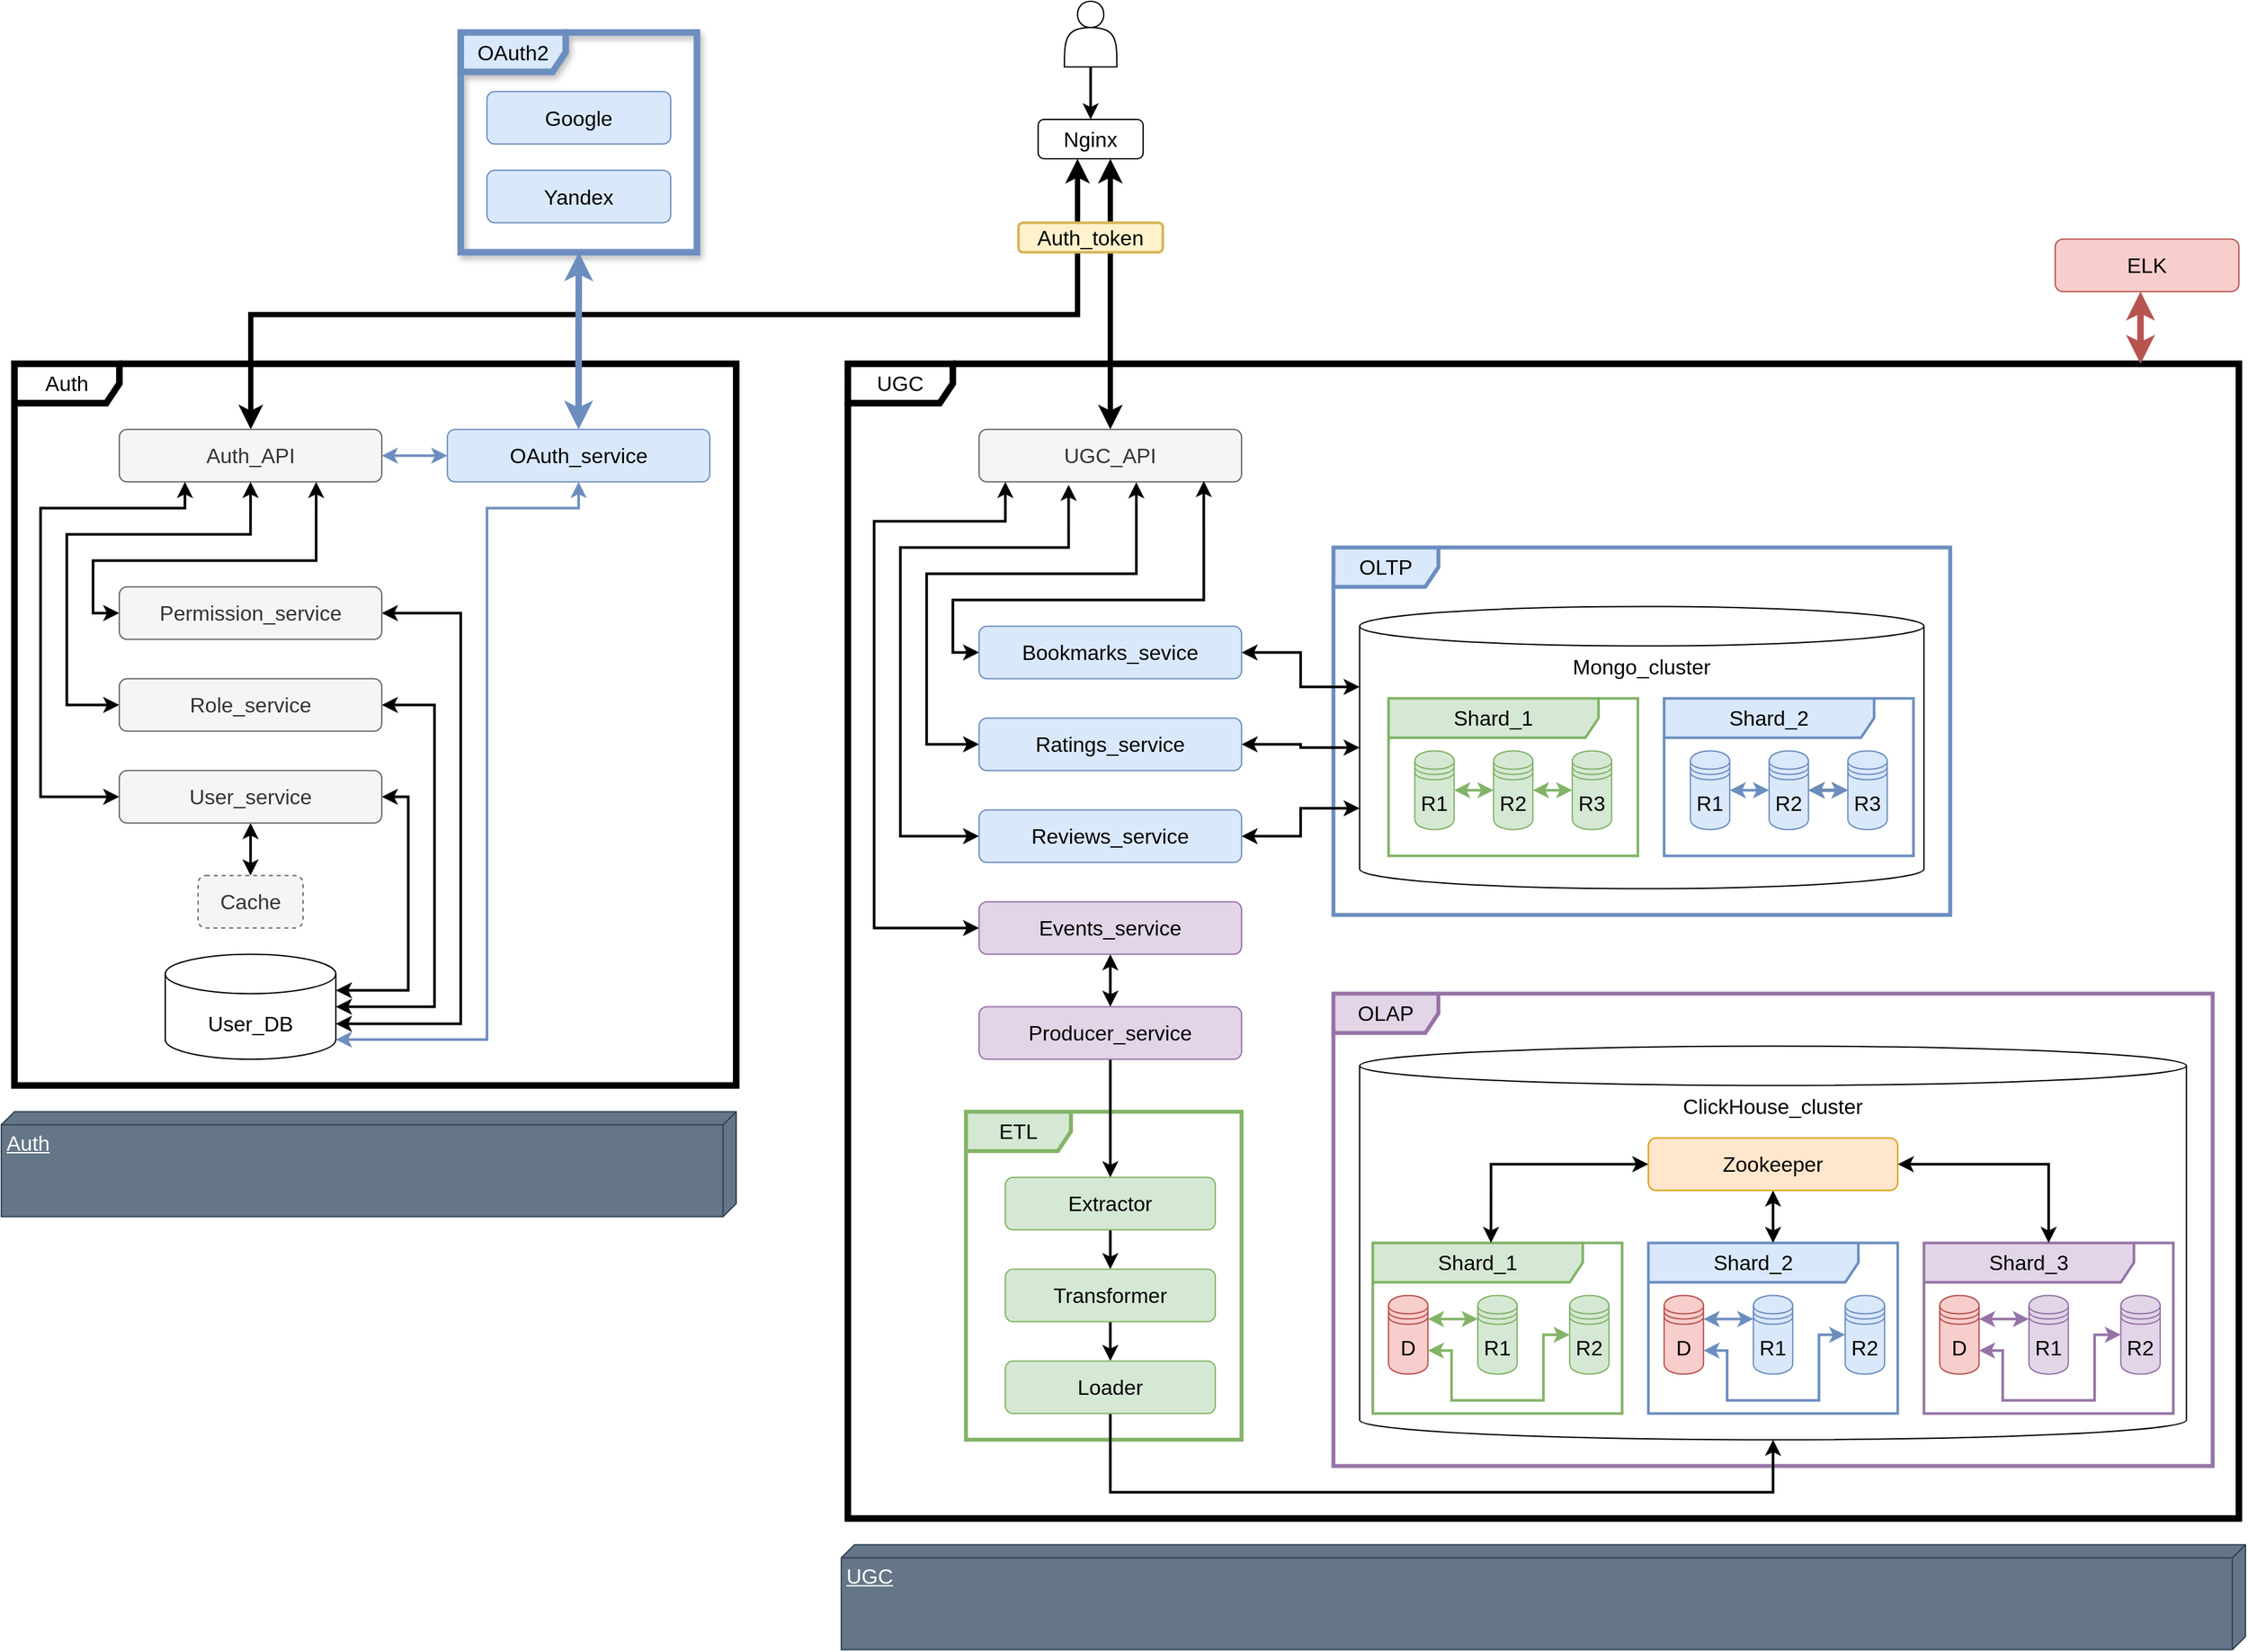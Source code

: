 <mxfile version="21.2.1" type="device">
  <diagram name="Page-1" id="5f0bae14-7c28-e335-631c-24af17079c00">
    <mxGraphModel dx="4082" dy="3084" grid="1" gridSize="10" guides="1" tooltips="1" connect="1" arrows="1" fold="1" page="1" pageScale="1" pageWidth="1654" pageHeight="1169" background="none" math="0" shadow="0">
      <root>
        <mxCell id="0" />
        <mxCell id="1" parent="0" />
        <mxCell id="Eb74jcbBmfAYv8j1r35D-430" value="UGC" style="shape=umlFrame;whiteSpace=wrap;html=1;fontSize=16;width=80;height=30;strokeWidth=5;" parent="1" vertex="1">
          <mxGeometry x="2335.09" y="356.25" width="1060" height="880" as="geometry" />
        </mxCell>
        <mxCell id="Eb74jcbBmfAYv8j1r35D-418" value="OLAP" style="shape=umlFrame;whiteSpace=wrap;html=1;fontSize=16;width=80;height=30;strokeWidth=3;shadow=0;fillColor=#e1d5e7;strokeColor=#9673a6;" parent="1" vertex="1">
          <mxGeometry x="2705.09" y="836.25" width="670" height="360" as="geometry" />
        </mxCell>
        <mxCell id="Eb74jcbBmfAYv8j1r35D-416" value="ClickHouse_cluster" style="shape=cylinder3;whiteSpace=wrap;html=1;boundedLbl=1;backgroundOutline=1;size=15;fontSize=16;horizontal=1;verticalAlign=top;" parent="1" vertex="1">
          <mxGeometry x="2725.09" y="876.25" width="630" height="300" as="geometry" />
        </mxCell>
        <mxCell id="Eb74jcbBmfAYv8j1r35D-384" value="OLTP" style="shape=umlFrame;whiteSpace=wrap;html=1;fontSize=16;width=80;height=30;strokeWidth=3;shadow=0;fillColor=#dae8fc;strokeColor=#6c8ebf;" parent="1" vertex="1">
          <mxGeometry x="2705.09" y="496.25" width="470" height="280" as="geometry" />
        </mxCell>
        <mxCell id="Eb74jcbBmfAYv8j1r35D-361" value="Mongo_cluster" style="shape=cylinder3;whiteSpace=wrap;html=1;boundedLbl=1;backgroundOutline=1;size=15;fontSize=16;horizontal=1;verticalAlign=top;" parent="1" vertex="1">
          <mxGeometry x="2725.09" y="541.25" width="430" height="215" as="geometry" />
        </mxCell>
        <mxCell id="Eb74jcbBmfAYv8j1r35D-381" value="Shard_2" style="shape=umlFrame;whiteSpace=wrap;html=1;fontSize=16;width=160;height=30;strokeWidth=2;shadow=0;fillColor=#dae8fc;strokeColor=#6c8ebf;" parent="1" vertex="1">
          <mxGeometry x="2957.09" y="611.25" width="190" height="120" as="geometry" />
        </mxCell>
        <mxCell id="Eb74jcbBmfAYv8j1r35D-375" value="Shard_1" style="shape=umlFrame;whiteSpace=wrap;html=1;fontSize=16;width=160;height=30;strokeWidth=2;shadow=0;fillColor=#d5e8d4;strokeColor=#82b366;" parent="1" vertex="1">
          <mxGeometry x="2747.09" y="611.25" width="190" height="120" as="geometry" />
        </mxCell>
        <mxCell id="Eb74jcbBmfAYv8j1r35D-346" value="ETL" style="shape=umlFrame;whiteSpace=wrap;html=1;fontSize=16;width=80;height=30;strokeWidth=3;shadow=0;fillColor=#d5e8d4;strokeColor=#82b366;" parent="1" vertex="1">
          <mxGeometry x="2425.09" y="926.25" width="210" height="250" as="geometry" />
        </mxCell>
        <mxCell id="Eb74jcbBmfAYv8j1r35D-334" value="OAuth2" style="shape=umlFrame;whiteSpace=wrap;html=1;fontSize=16;width=80;height=30;strokeWidth=5;fillColor=#dae8fc;strokeColor=#6c8ebf;shadow=1;" parent="1" vertex="1">
          <mxGeometry x="2040.09" y="103.75" width="180" height="167.5" as="geometry" />
        </mxCell>
        <mxCell id="Eb74jcbBmfAYv8j1r35D-336" value="Auth" style="shape=umlFrame;whiteSpace=wrap;html=1;fontSize=16;width=80;height=30;strokeWidth=5;" parent="1" vertex="1">
          <mxGeometry x="1700.0" y="356.25" width="550" height="550" as="geometry" />
        </mxCell>
        <mxCell id="Eb74jcbBmfAYv8j1r35D-497" style="edgeStyle=orthogonalEdgeStyle;rounded=0;orthogonalLoop=1;jettySize=auto;html=1;strokeWidth=4;startArrow=classic;startFill=1;endArrow=classic;endFill=1;" parent="1" source="Eb74jcbBmfAYv8j1r35D-250" target="Eb74jcbBmfAYv8j1r35D-301" edge="1">
          <mxGeometry relative="1" as="geometry">
            <Array as="points">
              <mxPoint x="2510.09" y="318.75" />
              <mxPoint x="1880.09" y="318.75" />
            </Array>
          </mxGeometry>
        </mxCell>
        <mxCell id="Eb74jcbBmfAYv8j1r35D-499" style="edgeStyle=orthogonalEdgeStyle;rounded=0;orthogonalLoop=1;jettySize=auto;html=1;strokeWidth=4;startArrow=classic;startFill=1;endArrow=classic;endFill=1;" parent="1" source="Eb74jcbBmfAYv8j1r35D-250" target="Eb74jcbBmfAYv8j1r35D-347" edge="1">
          <mxGeometry relative="1" as="geometry">
            <Array as="points">
              <mxPoint x="2535.09" y="288.75" />
              <mxPoint x="2535.09" y="288.75" />
            </Array>
            <mxPoint x="2560.09" y="418.75" as="targetPoint" />
          </mxGeometry>
        </mxCell>
        <mxCell id="Eb74jcbBmfAYv8j1r35D-250" value="Nginx" style="rounded=1;whiteSpace=wrap;html=1;fontSize=16;" parent="1" vertex="1">
          <mxGeometry x="2480.09" y="170" width="80" height="30" as="geometry" />
        </mxCell>
        <mxCell id="Eb74jcbBmfAYv8j1r35D-251" style="edgeStyle=orthogonalEdgeStyle;rounded=0;orthogonalLoop=1;jettySize=auto;html=1;exitX=0.5;exitY=1;exitDx=0;exitDy=0;entryX=0.5;entryY=0;entryDx=0;entryDy=0;strokeWidth=2;fontSize=16;" parent="1" source="Eb74jcbBmfAYv8j1r35D-252" target="Eb74jcbBmfAYv8j1r35D-250" edge="1">
          <mxGeometry relative="1" as="geometry" />
        </mxCell>
        <mxCell id="Eb74jcbBmfAYv8j1r35D-252" value="" style="shape=actor;whiteSpace=wrap;html=1;fontSize=16;" parent="1" vertex="1">
          <mxGeometry x="2500.09" y="80" width="40" height="50" as="geometry" />
        </mxCell>
        <mxCell id="Eb74jcbBmfAYv8j1r35D-326" style="edgeStyle=orthogonalEdgeStyle;rounded=0;orthogonalLoop=1;jettySize=auto;html=1;exitX=1;exitY=0.5;exitDx=0;exitDy=0;entryX=0;entryY=0.5;entryDx=0;entryDy=0;strokeWidth=2;startArrow=classic;startFill=1;endArrow=classic;endFill=1;fillColor=#dae8fc;strokeColor=#6c8ebf;" parent="1" source="Eb74jcbBmfAYv8j1r35D-301" target="Eb74jcbBmfAYv8j1r35D-302" edge="1">
          <mxGeometry relative="1" as="geometry" />
        </mxCell>
        <mxCell id="Eb74jcbBmfAYv8j1r35D-301" value="Auth_API" style="rounded=1;whiteSpace=wrap;html=1;fontSize=16;fillColor=#f5f5f5;strokeColor=#666666;fontColor=#333333;" parent="1" vertex="1">
          <mxGeometry x="1779.91" y="406.25" width="200" height="40" as="geometry" />
        </mxCell>
        <mxCell id="Eb74jcbBmfAYv8j1r35D-327" style="edgeStyle=orthogonalEdgeStyle;rounded=0;orthogonalLoop=1;jettySize=auto;html=1;exitX=0.5;exitY=1;exitDx=0;exitDy=0;entryX=1;entryY=1;entryDx=0;entryDy=-15;entryPerimeter=0;strokeWidth=2;startArrow=classic;startFill=1;endArrow=classic;endFill=1;fillColor=#dae8fc;strokeColor=#6c8ebf;" parent="1" source="Eb74jcbBmfAYv8j1r35D-302" target="Eb74jcbBmfAYv8j1r35D-307" edge="1">
          <mxGeometry relative="1" as="geometry">
            <Array as="points">
              <mxPoint x="2130.09" y="466.25" />
              <mxPoint x="2060.09" y="466.25" />
              <mxPoint x="2060.09" y="871.25" />
            </Array>
          </mxGeometry>
        </mxCell>
        <mxCell id="Eb74jcbBmfAYv8j1r35D-335" style="edgeStyle=orthogonalEdgeStyle;rounded=0;orthogonalLoop=1;jettySize=auto;html=1;exitX=0.5;exitY=0;exitDx=0;exitDy=0;strokeWidth=5;startArrow=classic;startFill=1;endArrow=classic;endFill=1;fillColor=#dae8fc;strokeColor=#6c8ebf;" parent="1" source="Eb74jcbBmfAYv8j1r35D-302" target="Eb74jcbBmfAYv8j1r35D-334" edge="1">
          <mxGeometry relative="1" as="geometry" />
        </mxCell>
        <mxCell id="Eb74jcbBmfAYv8j1r35D-302" value="OAuth_service" style="rounded=1;whiteSpace=wrap;html=1;fontSize=16;fillColor=#dae8fc;strokeColor=#6c8ebf;" parent="1" vertex="1">
          <mxGeometry x="2029.91" y="406.25" width="200" height="40" as="geometry" />
        </mxCell>
        <mxCell id="Eb74jcbBmfAYv8j1r35D-318" style="edgeStyle=orthogonalEdgeStyle;rounded=0;orthogonalLoop=1;jettySize=auto;html=1;exitX=0.5;exitY=1;exitDx=0;exitDy=0;entryX=0.5;entryY=0;entryDx=0;entryDy=0;strokeWidth=2;startArrow=classic;startFill=1;endArrow=classic;endFill=1;" parent="1" source="Eb74jcbBmfAYv8j1r35D-303" target="Eb74jcbBmfAYv8j1r35D-317" edge="1">
          <mxGeometry relative="1" as="geometry" />
        </mxCell>
        <mxCell id="Eb74jcbBmfAYv8j1r35D-323" style="edgeStyle=orthogonalEdgeStyle;rounded=0;orthogonalLoop=1;jettySize=auto;html=1;exitX=0;exitY=0.5;exitDx=0;exitDy=0;entryX=0.25;entryY=1;entryDx=0;entryDy=0;strokeWidth=2;startArrow=classic;startFill=1;endArrow=classic;endFill=1;" parent="1" source="Eb74jcbBmfAYv8j1r35D-303" target="Eb74jcbBmfAYv8j1r35D-301" edge="1">
          <mxGeometry relative="1" as="geometry">
            <Array as="points">
              <mxPoint x="1719.91" y="686.25" />
              <mxPoint x="1719.91" y="466.25" />
              <mxPoint x="1829.91" y="466.25" />
            </Array>
          </mxGeometry>
        </mxCell>
        <mxCell id="Eb74jcbBmfAYv8j1r35D-330" style="edgeStyle=orthogonalEdgeStyle;rounded=0;orthogonalLoop=1;jettySize=auto;html=1;exitX=1;exitY=0.5;exitDx=0;exitDy=0;entryX=1;entryY=0;entryDx=0;entryDy=27.5;entryPerimeter=0;strokeWidth=2;startArrow=classic;startFill=1;endArrow=classic;endFill=1;" parent="1" source="Eb74jcbBmfAYv8j1r35D-303" target="Eb74jcbBmfAYv8j1r35D-307" edge="1">
          <mxGeometry relative="1" as="geometry">
            <Array as="points">
              <mxPoint x="2000.09" y="686.25" />
              <mxPoint x="2000.09" y="834.25" />
            </Array>
          </mxGeometry>
        </mxCell>
        <mxCell id="Eb74jcbBmfAYv8j1r35D-303" value="User_service" style="rounded=1;whiteSpace=wrap;html=1;fontSize=16;fillColor=#f5f5f5;strokeColor=#666666;fontColor=#333333;" parent="1" vertex="1">
          <mxGeometry x="1779.91" y="666.25" width="200" height="40" as="geometry" />
        </mxCell>
        <mxCell id="Eb74jcbBmfAYv8j1r35D-325" style="edgeStyle=orthogonalEdgeStyle;rounded=0;orthogonalLoop=1;jettySize=auto;html=1;exitX=0;exitY=0.5;exitDx=0;exitDy=0;entryX=0.75;entryY=1;entryDx=0;entryDy=0;strokeWidth=2;startArrow=classic;startFill=1;endArrow=classic;endFill=1;" parent="1" source="Eb74jcbBmfAYv8j1r35D-304" target="Eb74jcbBmfAYv8j1r35D-301" edge="1">
          <mxGeometry relative="1" as="geometry">
            <Array as="points">
              <mxPoint x="1759.91" y="546.25" />
              <mxPoint x="1759.91" y="506.25" />
              <mxPoint x="1929.91" y="506.25" />
            </Array>
          </mxGeometry>
        </mxCell>
        <mxCell id="Eb74jcbBmfAYv8j1r35D-328" style="edgeStyle=orthogonalEdgeStyle;rounded=0;orthogonalLoop=1;jettySize=auto;html=1;exitX=1;exitY=0.5;exitDx=0;exitDy=0;entryX=1;entryY=0;entryDx=0;entryDy=52.5;entryPerimeter=0;strokeWidth=2;startArrow=classic;startFill=1;endArrow=classic;endFill=1;" parent="1" source="Eb74jcbBmfAYv8j1r35D-304" target="Eb74jcbBmfAYv8j1r35D-307" edge="1">
          <mxGeometry relative="1" as="geometry">
            <Array as="points">
              <mxPoint x="2040.09" y="546.25" />
              <mxPoint x="2040.09" y="859.25" />
              <mxPoint x="1945.09" y="859.25" />
            </Array>
          </mxGeometry>
        </mxCell>
        <mxCell id="Eb74jcbBmfAYv8j1r35D-304" value="Permission_service" style="rounded=1;whiteSpace=wrap;html=1;fontSize=16;fillColor=#f5f5f5;strokeColor=#666666;fontColor=#333333;" parent="1" vertex="1">
          <mxGeometry x="1779.91" y="526.25" width="200" height="40" as="geometry" />
        </mxCell>
        <mxCell id="Eb74jcbBmfAYv8j1r35D-324" style="edgeStyle=orthogonalEdgeStyle;rounded=0;orthogonalLoop=1;jettySize=auto;html=1;exitX=0;exitY=0.5;exitDx=0;exitDy=0;entryX=0.5;entryY=1;entryDx=0;entryDy=0;strokeWidth=2;startArrow=classic;startFill=1;endArrow=classic;endFill=1;" parent="1" source="Eb74jcbBmfAYv8j1r35D-306" target="Eb74jcbBmfAYv8j1r35D-301" edge="1">
          <mxGeometry relative="1" as="geometry">
            <Array as="points">
              <mxPoint x="1739.91" y="616.25" />
              <mxPoint x="1739.91" y="486.25" />
              <mxPoint x="1879.91" y="486.25" />
            </Array>
          </mxGeometry>
        </mxCell>
        <mxCell id="Eb74jcbBmfAYv8j1r35D-329" style="edgeStyle=orthogonalEdgeStyle;rounded=0;orthogonalLoop=1;jettySize=auto;html=1;exitX=1;exitY=0.5;exitDx=0;exitDy=0;entryX=1;entryY=0.5;entryDx=0;entryDy=0;entryPerimeter=0;strokeWidth=2;startArrow=classic;startFill=1;endArrow=classic;endFill=1;" parent="1" source="Eb74jcbBmfAYv8j1r35D-306" target="Eb74jcbBmfAYv8j1r35D-307" edge="1">
          <mxGeometry relative="1" as="geometry">
            <Array as="points">
              <mxPoint x="2020.09" y="616.25" />
              <mxPoint x="2020.09" y="846.25" />
            </Array>
          </mxGeometry>
        </mxCell>
        <mxCell id="Eb74jcbBmfAYv8j1r35D-306" value="Role_service" style="rounded=1;whiteSpace=wrap;html=1;fontSize=16;fillColor=#f5f5f5;strokeColor=#666666;fontColor=#333333;" parent="1" vertex="1">
          <mxGeometry x="1779.91" y="596.25" width="200" height="40" as="geometry" />
        </mxCell>
        <mxCell id="Eb74jcbBmfAYv8j1r35D-307" value="User_DB" style="shape=cylinder3;whiteSpace=wrap;html=1;boundedLbl=1;backgroundOutline=1;size=15;fontSize=16;" parent="1" vertex="1">
          <mxGeometry x="1814.91" y="806.25" width="130" height="80" as="geometry" />
        </mxCell>
        <mxCell id="Eb74jcbBmfAYv8j1r35D-317" value="Cache" style="rounded=1;whiteSpace=wrap;html=1;fontSize=16;fillColor=#f5f5f5;strokeColor=#666666;fontColor=#333333;dashed=1;" parent="1" vertex="1">
          <mxGeometry x="1839.91" y="746.25" width="80" height="40" as="geometry" />
        </mxCell>
        <mxCell id="Eb74jcbBmfAYv8j1r35D-332" value="Google" style="rounded=1;whiteSpace=wrap;html=1;fontSize=16;fillColor=#dae8fc;strokeColor=#6c8ebf;" parent="1" vertex="1">
          <mxGeometry x="2060.09" y="148.75" width="140" height="40" as="geometry" />
        </mxCell>
        <mxCell id="Eb74jcbBmfAYv8j1r35D-333" value="Yandex" style="rounded=1;whiteSpace=wrap;html=1;fontSize=16;fillColor=#dae8fc;strokeColor=#6c8ebf;" parent="1" vertex="1">
          <mxGeometry x="2060.09" y="208.75" width="140" height="40" as="geometry" />
        </mxCell>
        <mxCell id="Eb74jcbBmfAYv8j1r35D-337" style="edgeStyle=orthogonalEdgeStyle;rounded=0;orthogonalLoop=1;jettySize=auto;html=1;exitX=0.5;exitY=1;exitDx=0;exitDy=0;entryX=0.5;entryY=0;entryDx=0;entryDy=0;strokeWidth=2;startArrow=none;startFill=0;endArrow=classic;endFill=1;" parent="1" source="Eb74jcbBmfAYv8j1r35D-339" target="Eb74jcbBmfAYv8j1r35D-341" edge="1">
          <mxGeometry relative="1" as="geometry" />
        </mxCell>
        <mxCell id="Eb74jcbBmfAYv8j1r35D-339" value="Extractor" style="rounded=1;whiteSpace=wrap;html=1;fontSize=16;fillColor=#d5e8d4;strokeColor=#82b366;" parent="1" vertex="1">
          <mxGeometry x="2455.09" y="976.25" width="160" height="40" as="geometry" />
        </mxCell>
        <mxCell id="Eb74jcbBmfAYv8j1r35D-340" style="edgeStyle=orthogonalEdgeStyle;rounded=0;orthogonalLoop=1;jettySize=auto;html=1;exitX=0.5;exitY=1;exitDx=0;exitDy=0;entryX=0.5;entryY=0;entryDx=0;entryDy=0;strokeWidth=2;startArrow=none;startFill=0;endArrow=classic;endFill=1;" parent="1" source="Eb74jcbBmfAYv8j1r35D-341" target="Eb74jcbBmfAYv8j1r35D-344" edge="1">
          <mxGeometry relative="1" as="geometry" />
        </mxCell>
        <mxCell id="Eb74jcbBmfAYv8j1r35D-341" value="Transformer" style="rounded=1;whiteSpace=wrap;html=1;fontSize=16;fillColor=#d5e8d4;strokeColor=#82b366;" parent="1" vertex="1">
          <mxGeometry x="2455.09" y="1046.25" width="160" height="40" as="geometry" />
        </mxCell>
        <mxCell id="Eb74jcbBmfAYv8j1r35D-429" style="edgeStyle=orthogonalEdgeStyle;rounded=0;orthogonalLoop=1;jettySize=auto;html=1;exitX=0.5;exitY=1;exitDx=0;exitDy=0;entryX=0.5;entryY=1;entryDx=0;entryDy=0;entryPerimeter=0;strokeWidth=2;startArrow=none;startFill=0;endArrow=classic;endFill=1;" parent="1" source="Eb74jcbBmfAYv8j1r35D-344" target="Eb74jcbBmfAYv8j1r35D-416" edge="1">
          <mxGeometry relative="1" as="geometry">
            <Array as="points">
              <mxPoint x="2535.09" y="1216.25" />
              <mxPoint x="3040.09" y="1216.25" />
            </Array>
          </mxGeometry>
        </mxCell>
        <mxCell id="Eb74jcbBmfAYv8j1r35D-344" value="Loader" style="rounded=1;whiteSpace=wrap;html=1;fontSize=16;fillColor=#d5e8d4;strokeColor=#82b366;" parent="1" vertex="1">
          <mxGeometry x="2455.09" y="1116.25" width="160" height="40" as="geometry" />
        </mxCell>
        <mxCell id="Eb74jcbBmfAYv8j1r35D-347" value="UGC_API" style="rounded=1;whiteSpace=wrap;html=1;fontSize=16;fillColor=#f5f5f5;strokeColor=#666666;fontColor=#333333;" parent="1" vertex="1">
          <mxGeometry x="2435.09" y="406.25" width="200" height="40" as="geometry" />
        </mxCell>
        <mxCell id="Eb74jcbBmfAYv8j1r35D-354" style="edgeStyle=orthogonalEdgeStyle;rounded=0;orthogonalLoop=1;jettySize=auto;html=1;exitX=0;exitY=0.5;exitDx=0;exitDy=0;entryX=0.856;entryY=0.983;entryDx=0;entryDy=0;entryPerimeter=0;strokeWidth=2;startArrow=classic;startFill=1;endArrow=classic;endFill=1;" parent="1" source="Eb74jcbBmfAYv8j1r35D-348" target="Eb74jcbBmfAYv8j1r35D-347" edge="1">
          <mxGeometry relative="1" as="geometry">
            <Array as="points">
              <mxPoint x="2415.09" y="576.25" />
              <mxPoint x="2415.09" y="536.25" />
              <mxPoint x="2606.09" y="536.25" />
            </Array>
          </mxGeometry>
        </mxCell>
        <mxCell id="Eb74jcbBmfAYv8j1r35D-428" style="edgeStyle=orthogonalEdgeStyle;rounded=0;orthogonalLoop=1;jettySize=auto;html=1;exitX=1;exitY=0.5;exitDx=0;exitDy=0;entryX=0;entryY=0;entryDx=0;entryDy=61.25;entryPerimeter=0;strokeWidth=2;startArrow=classic;startFill=1;endArrow=classic;endFill=1;" parent="1" source="Eb74jcbBmfAYv8j1r35D-348" target="Eb74jcbBmfAYv8j1r35D-361" edge="1">
          <mxGeometry relative="1" as="geometry" />
        </mxCell>
        <mxCell id="Eb74jcbBmfAYv8j1r35D-348" value="Bookmarks_sevice" style="rounded=1;whiteSpace=wrap;html=1;fontSize=16;fillColor=#dae8fc;strokeColor=#6c8ebf;" parent="1" vertex="1">
          <mxGeometry x="2435.09" y="556.25" width="200" height="40" as="geometry" />
        </mxCell>
        <mxCell id="Eb74jcbBmfAYv8j1r35D-358" style="edgeStyle=orthogonalEdgeStyle;rounded=0;orthogonalLoop=1;jettySize=auto;html=1;exitX=0;exitY=0.5;exitDx=0;exitDy=0;entryX=0.599;entryY=1.007;entryDx=0;entryDy=0;entryPerimeter=0;strokeWidth=2;startArrow=classic;startFill=1;endArrow=classic;endFill=1;" parent="1" source="Eb74jcbBmfAYv8j1r35D-349" target="Eb74jcbBmfAYv8j1r35D-347" edge="1">
          <mxGeometry relative="1" as="geometry">
            <Array as="points">
              <mxPoint x="2395.09" y="646.25" />
              <mxPoint x="2395.09" y="516.25" />
              <mxPoint x="2555.09" y="516.25" />
            </Array>
          </mxGeometry>
        </mxCell>
        <mxCell id="Eb74jcbBmfAYv8j1r35D-427" style="edgeStyle=orthogonalEdgeStyle;rounded=0;orthogonalLoop=1;jettySize=auto;html=1;exitX=1;exitY=0.5;exitDx=0;exitDy=0;entryX=0;entryY=0.5;entryDx=0;entryDy=0;entryPerimeter=0;strokeWidth=2;startArrow=classic;startFill=1;endArrow=classic;endFill=1;" parent="1" source="Eb74jcbBmfAYv8j1r35D-349" target="Eb74jcbBmfAYv8j1r35D-361" edge="1">
          <mxGeometry relative="1" as="geometry" />
        </mxCell>
        <mxCell id="Eb74jcbBmfAYv8j1r35D-349" value="Ratings_service" style="rounded=1;whiteSpace=wrap;html=1;fontSize=16;fillColor=#dae8fc;strokeColor=#6c8ebf;" parent="1" vertex="1">
          <mxGeometry x="2435.09" y="626.25" width="200" height="40" as="geometry" />
        </mxCell>
        <mxCell id="Eb74jcbBmfAYv8j1r35D-359" style="edgeStyle=orthogonalEdgeStyle;rounded=0;orthogonalLoop=1;jettySize=auto;html=1;exitX=0;exitY=0.5;exitDx=0;exitDy=0;entryX=0.341;entryY=1.055;entryDx=0;entryDy=0;entryPerimeter=0;strokeWidth=2;startArrow=classic;startFill=1;endArrow=classic;endFill=1;" parent="1" source="Eb74jcbBmfAYv8j1r35D-350" target="Eb74jcbBmfAYv8j1r35D-347" edge="1">
          <mxGeometry relative="1" as="geometry">
            <Array as="points">
              <mxPoint x="2375.09" y="716.25" />
              <mxPoint x="2375.09" y="496.25" />
              <mxPoint x="2503.09" y="496.25" />
            </Array>
          </mxGeometry>
        </mxCell>
        <mxCell id="Eb74jcbBmfAYv8j1r35D-426" style="edgeStyle=orthogonalEdgeStyle;rounded=0;orthogonalLoop=1;jettySize=auto;html=1;exitX=1;exitY=0.5;exitDx=0;exitDy=0;entryX=0;entryY=0;entryDx=0;entryDy=153.75;entryPerimeter=0;strokeWidth=2;startArrow=classic;startFill=1;endArrow=classic;endFill=1;" parent="1" source="Eb74jcbBmfAYv8j1r35D-350" target="Eb74jcbBmfAYv8j1r35D-361" edge="1">
          <mxGeometry relative="1" as="geometry" />
        </mxCell>
        <mxCell id="Eb74jcbBmfAYv8j1r35D-350" value="Reviews_service" style="rounded=1;whiteSpace=wrap;html=1;fontSize=16;fillColor=#dae8fc;strokeColor=#6c8ebf;" parent="1" vertex="1">
          <mxGeometry x="2435.09" y="696.25" width="200" height="40" as="geometry" />
        </mxCell>
        <mxCell id="Eb74jcbBmfAYv8j1r35D-355" style="edgeStyle=orthogonalEdgeStyle;rounded=0;orthogonalLoop=1;jettySize=auto;html=1;exitX=0;exitY=0.5;exitDx=0;exitDy=0;strokeWidth=2;startArrow=classic;startFill=1;endArrow=classic;endFill=1;" parent="1" source="Eb74jcbBmfAYv8j1r35D-351" edge="1">
          <mxGeometry relative="1" as="geometry">
            <mxPoint x="2455.09" y="446.25" as="targetPoint" />
            <Array as="points">
              <mxPoint x="2355.09" y="786.25" />
              <mxPoint x="2355.09" y="476.25" />
              <mxPoint x="2455.09" y="476.25" />
            </Array>
          </mxGeometry>
        </mxCell>
        <mxCell id="Eb74jcbBmfAYv8j1r35D-360" style="edgeStyle=orthogonalEdgeStyle;rounded=0;orthogonalLoop=1;jettySize=auto;html=1;exitX=0.5;exitY=1;exitDx=0;exitDy=0;entryX=0.5;entryY=0;entryDx=0;entryDy=0;strokeWidth=2;startArrow=classic;startFill=1;endArrow=classic;endFill=1;" parent="1" source="Eb74jcbBmfAYv8j1r35D-351" target="Eb74jcbBmfAYv8j1r35D-352" edge="1">
          <mxGeometry relative="1" as="geometry" />
        </mxCell>
        <mxCell id="Eb74jcbBmfAYv8j1r35D-351" value="Events_service" style="rounded=1;whiteSpace=wrap;html=1;fontSize=16;fillColor=#e1d5e7;strokeColor=#9673a6;" parent="1" vertex="1">
          <mxGeometry x="2435.09" y="766.25" width="200" height="40" as="geometry" />
        </mxCell>
        <mxCell id="Eb74jcbBmfAYv8j1r35D-419" style="edgeStyle=orthogonalEdgeStyle;rounded=0;orthogonalLoop=1;jettySize=auto;html=1;exitX=0.5;exitY=1;exitDx=0;exitDy=0;entryX=0.5;entryY=0;entryDx=0;entryDy=0;strokeWidth=2;startArrow=none;startFill=0;endArrow=classic;endFill=1;" parent="1" source="Eb74jcbBmfAYv8j1r35D-352" target="Eb74jcbBmfAYv8j1r35D-339" edge="1">
          <mxGeometry relative="1" as="geometry" />
        </mxCell>
        <mxCell id="Eb74jcbBmfAYv8j1r35D-352" value="Producer_service" style="rounded=1;whiteSpace=wrap;html=1;fontSize=16;fillColor=#e1d5e7;strokeColor=#9673a6;" parent="1" vertex="1">
          <mxGeometry x="2435.09" y="846.25" width="200" height="40" as="geometry" />
        </mxCell>
        <mxCell id="Eb74jcbBmfAYv8j1r35D-371" style="edgeStyle=orthogonalEdgeStyle;rounded=0;orthogonalLoop=1;jettySize=auto;html=1;exitX=1;exitY=0.5;exitDx=0;exitDy=0;entryX=0;entryY=0.5;entryDx=0;entryDy=0;strokeWidth=2;startArrow=classic;startFill=1;endArrow=classic;endFill=1;fillColor=#d5e8d4;strokeColor=#82b366;" parent="1" source="Eb74jcbBmfAYv8j1r35D-368" target="Eb74jcbBmfAYv8j1r35D-369" edge="1">
          <mxGeometry relative="1" as="geometry" />
        </mxCell>
        <mxCell id="Eb74jcbBmfAYv8j1r35D-368" value="R1" style="shape=datastore;whiteSpace=wrap;html=1;fontSize=16;fillColor=#d5e8d4;strokeColor=#82b366;" parent="1" vertex="1">
          <mxGeometry x="2767.09" y="651.25" width="30" height="60" as="geometry" />
        </mxCell>
        <mxCell id="Eb74jcbBmfAYv8j1r35D-372" style="edgeStyle=orthogonalEdgeStyle;rounded=0;orthogonalLoop=1;jettySize=auto;html=1;exitX=1;exitY=0.5;exitDx=0;exitDy=0;entryX=0;entryY=0.5;entryDx=0;entryDy=0;strokeWidth=2;startArrow=classic;startFill=1;endArrow=classic;endFill=1;fillColor=#d5e8d4;strokeColor=#82b366;" parent="1" source="Eb74jcbBmfAYv8j1r35D-369" target="Eb74jcbBmfAYv8j1r35D-370" edge="1">
          <mxGeometry relative="1" as="geometry" />
        </mxCell>
        <mxCell id="Eb74jcbBmfAYv8j1r35D-369" value="R2" style="shape=datastore;whiteSpace=wrap;html=1;fontSize=16;fillColor=#d5e8d4;strokeColor=#82b366;" parent="1" vertex="1">
          <mxGeometry x="2827.09" y="651.25" width="30" height="60" as="geometry" />
        </mxCell>
        <mxCell id="Eb74jcbBmfAYv8j1r35D-370" value="R3" style="shape=datastore;whiteSpace=wrap;html=1;fontSize=16;fillColor=#d5e8d4;strokeColor=#82b366;" parent="1" vertex="1">
          <mxGeometry x="2887.09" y="651.25" width="30" height="60" as="geometry" />
        </mxCell>
        <mxCell id="Eb74jcbBmfAYv8j1r35D-376" style="edgeStyle=orthogonalEdgeStyle;rounded=0;orthogonalLoop=1;jettySize=auto;html=1;exitX=1;exitY=0.5;exitDx=0;exitDy=0;entryX=0;entryY=0.5;entryDx=0;entryDy=0;strokeWidth=2;startArrow=classic;startFill=1;endArrow=classic;endFill=1;fillColor=#dae8fc;strokeColor=#6c8ebf;" parent="1" source="Eb74jcbBmfAYv8j1r35D-377" target="Eb74jcbBmfAYv8j1r35D-379" edge="1">
          <mxGeometry relative="1" as="geometry" />
        </mxCell>
        <mxCell id="Eb74jcbBmfAYv8j1r35D-377" value="R1" style="shape=datastore;whiteSpace=wrap;html=1;fontSize=16;fillColor=#dae8fc;strokeColor=#6c8ebf;" parent="1" vertex="1">
          <mxGeometry x="2977.09" y="651.25" width="30" height="60" as="geometry" />
        </mxCell>
        <mxCell id="Eb74jcbBmfAYv8j1r35D-378" style="edgeStyle=orthogonalEdgeStyle;rounded=0;orthogonalLoop=1;jettySize=auto;html=1;exitX=1;exitY=0.5;exitDx=0;exitDy=0;entryX=0;entryY=0.5;entryDx=0;entryDy=0;strokeWidth=2;startArrow=classic;startFill=1;endArrow=classic;endFill=1;" parent="1" source="Eb74jcbBmfAYv8j1r35D-379" target="Eb74jcbBmfAYv8j1r35D-380" edge="1">
          <mxGeometry relative="1" as="geometry" />
        </mxCell>
        <mxCell id="Eb74jcbBmfAYv8j1r35D-379" value="R2" style="shape=datastore;whiteSpace=wrap;html=1;fontSize=16;fillColor=#dae8fc;strokeColor=#6c8ebf;" parent="1" vertex="1">
          <mxGeometry x="3037.09" y="651.25" width="30" height="60" as="geometry" />
        </mxCell>
        <mxCell id="Eb74jcbBmfAYv8j1r35D-383" value="" style="edgeStyle=orthogonalEdgeStyle;rounded=0;orthogonalLoop=1;jettySize=auto;html=1;strokeWidth=2;startArrow=classic;startFill=1;endArrow=classic;endFill=1;fillColor=#dae8fc;strokeColor=#6c8ebf;" parent="1" source="Eb74jcbBmfAYv8j1r35D-380" target="Eb74jcbBmfAYv8j1r35D-379" edge="1">
          <mxGeometry relative="1" as="geometry" />
        </mxCell>
        <mxCell id="Eb74jcbBmfAYv8j1r35D-380" value="R3" style="shape=datastore;whiteSpace=wrap;html=1;fontSize=16;fillColor=#dae8fc;strokeColor=#6c8ebf;" parent="1" vertex="1">
          <mxGeometry x="3097.09" y="651.25" width="30" height="60" as="geometry" />
        </mxCell>
        <mxCell id="Eb74jcbBmfAYv8j1r35D-385" value="Shard_1" style="shape=umlFrame;whiteSpace=wrap;html=1;fontSize=16;width=160;height=30;strokeWidth=2;shadow=0;fillColor=#d5e8d4;strokeColor=#82b366;" parent="1" vertex="1">
          <mxGeometry x="2735.09" y="1026.25" width="190" height="130" as="geometry" />
        </mxCell>
        <mxCell id="Eb74jcbBmfAYv8j1r35D-392" style="edgeStyle=orthogonalEdgeStyle;rounded=0;orthogonalLoop=1;jettySize=auto;html=1;exitX=1;exitY=0.3;exitDx=0;exitDy=0;entryX=0;entryY=0.3;entryDx=0;entryDy=0;strokeWidth=2;startArrow=classic;startFill=1;endArrow=classic;endFill=1;fillColor=#d5e8d4;strokeColor=#82b366;" parent="1" source="Eb74jcbBmfAYv8j1r35D-387" target="Eb74jcbBmfAYv8j1r35D-389" edge="1">
          <mxGeometry relative="1" as="geometry" />
        </mxCell>
        <mxCell id="Eb74jcbBmfAYv8j1r35D-387" value="D" style="shape=datastore;whiteSpace=wrap;html=1;fontSize=16;fillColor=#f8cecc;strokeColor=#b85450;" parent="1" vertex="1">
          <mxGeometry x="2747.09" y="1066.25" width="30" height="60" as="geometry" />
        </mxCell>
        <mxCell id="Eb74jcbBmfAYv8j1r35D-389" value="R1" style="shape=datastore;whiteSpace=wrap;html=1;fontSize=16;fillColor=#d5e8d4;strokeColor=#82b366;" parent="1" vertex="1">
          <mxGeometry x="2815.09" y="1066.25" width="30" height="60" as="geometry" />
        </mxCell>
        <mxCell id="Eb74jcbBmfAYv8j1r35D-393" style="edgeStyle=orthogonalEdgeStyle;rounded=0;orthogonalLoop=1;jettySize=auto;html=1;exitX=0;exitY=0.5;exitDx=0;exitDy=0;entryX=1;entryY=0.7;entryDx=0;entryDy=0;strokeWidth=2;startArrow=classic;startFill=1;endArrow=classic;endFill=1;fillColor=#d5e8d4;strokeColor=#82b366;" parent="1" source="Eb74jcbBmfAYv8j1r35D-390" target="Eb74jcbBmfAYv8j1r35D-387" edge="1">
          <mxGeometry relative="1" as="geometry">
            <Array as="points">
              <mxPoint x="2865.09" y="1096.25" />
              <mxPoint x="2865.09" y="1146.25" />
              <mxPoint x="2795.09" y="1146.25" />
              <mxPoint x="2795.09" y="1108.25" />
            </Array>
          </mxGeometry>
        </mxCell>
        <mxCell id="Eb74jcbBmfAYv8j1r35D-390" value="R2" style="shape=datastore;whiteSpace=wrap;html=1;fontSize=16;fillColor=#d5e8d4;strokeColor=#82b366;" parent="1" vertex="1">
          <mxGeometry x="2885.09" y="1066.25" width="30" height="60" as="geometry" />
        </mxCell>
        <mxCell id="Eb74jcbBmfAYv8j1r35D-394" value="Shard_2" style="shape=umlFrame;whiteSpace=wrap;html=1;fontSize=16;width=160;height=30;strokeWidth=2;shadow=0;fillColor=#dae8fc;strokeColor=#6c8ebf;" parent="1" vertex="1">
          <mxGeometry x="2945.09" y="1026.25" width="190" height="130" as="geometry" />
        </mxCell>
        <mxCell id="Eb74jcbBmfAYv8j1r35D-395" style="edgeStyle=orthogonalEdgeStyle;rounded=0;orthogonalLoop=1;jettySize=auto;html=1;exitX=1;exitY=0.3;exitDx=0;exitDy=0;entryX=0;entryY=0.3;entryDx=0;entryDy=0;strokeWidth=2;startArrow=classic;startFill=1;endArrow=classic;endFill=1;fillColor=#dae8fc;strokeColor=#6c8ebf;" parent="1" source="Eb74jcbBmfAYv8j1r35D-396" target="Eb74jcbBmfAYv8j1r35D-397" edge="1">
          <mxGeometry relative="1" as="geometry" />
        </mxCell>
        <mxCell id="Eb74jcbBmfAYv8j1r35D-396" value="D" style="shape=datastore;whiteSpace=wrap;html=1;fontSize=16;fillColor=#f8cecc;strokeColor=#b85450;" parent="1" vertex="1">
          <mxGeometry x="2957.09" y="1066.25" width="30" height="60" as="geometry" />
        </mxCell>
        <mxCell id="Eb74jcbBmfAYv8j1r35D-397" value="R1" style="shape=datastore;whiteSpace=wrap;html=1;fontSize=16;fillColor=#dae8fc;strokeColor=#6c8ebf;" parent="1" vertex="1">
          <mxGeometry x="3025.09" y="1066.25" width="30" height="60" as="geometry" />
        </mxCell>
        <mxCell id="Eb74jcbBmfAYv8j1r35D-398" style="edgeStyle=orthogonalEdgeStyle;rounded=0;orthogonalLoop=1;jettySize=auto;html=1;exitX=0;exitY=0.5;exitDx=0;exitDy=0;entryX=1;entryY=0.7;entryDx=0;entryDy=0;strokeWidth=2;startArrow=classic;startFill=1;endArrow=classic;endFill=1;fillColor=#dae8fc;strokeColor=#6c8ebf;" parent="1" source="Eb74jcbBmfAYv8j1r35D-399" target="Eb74jcbBmfAYv8j1r35D-396" edge="1">
          <mxGeometry relative="1" as="geometry">
            <Array as="points">
              <mxPoint x="3075.09" y="1096.25" />
              <mxPoint x="3075.09" y="1146.25" />
              <mxPoint x="3005.09" y="1146.25" />
              <mxPoint x="3005.09" y="1108.25" />
            </Array>
          </mxGeometry>
        </mxCell>
        <mxCell id="Eb74jcbBmfAYv8j1r35D-399" value="R2" style="shape=datastore;whiteSpace=wrap;html=1;fontSize=16;fillColor=#dae8fc;strokeColor=#6c8ebf;" parent="1" vertex="1">
          <mxGeometry x="3095.09" y="1066.25" width="30" height="60" as="geometry" />
        </mxCell>
        <mxCell id="Eb74jcbBmfAYv8j1r35D-400" value="Shard_3" style="shape=umlFrame;whiteSpace=wrap;html=1;fontSize=16;width=160;height=30;strokeWidth=2;shadow=0;fillColor=#e1d5e7;strokeColor=#9673a6;" parent="1" vertex="1">
          <mxGeometry x="3155.09" y="1026.25" width="190" height="130" as="geometry" />
        </mxCell>
        <mxCell id="Eb74jcbBmfAYv8j1r35D-401" style="edgeStyle=orthogonalEdgeStyle;rounded=0;orthogonalLoop=1;jettySize=auto;html=1;exitX=1;exitY=0.3;exitDx=0;exitDy=0;entryX=0;entryY=0.3;entryDx=0;entryDy=0;strokeWidth=2;startArrow=classic;startFill=1;endArrow=classic;endFill=1;fillColor=#e1d5e7;strokeColor=#9673a6;" parent="1" source="Eb74jcbBmfAYv8j1r35D-402" target="Eb74jcbBmfAYv8j1r35D-403" edge="1">
          <mxGeometry relative="1" as="geometry" />
        </mxCell>
        <mxCell id="Eb74jcbBmfAYv8j1r35D-402" value="D" style="shape=datastore;whiteSpace=wrap;html=1;fontSize=16;fillColor=#f8cecc;strokeColor=#b85450;" parent="1" vertex="1">
          <mxGeometry x="3167.09" y="1066.25" width="30" height="60" as="geometry" />
        </mxCell>
        <mxCell id="Eb74jcbBmfAYv8j1r35D-403" value="R1" style="shape=datastore;whiteSpace=wrap;html=1;fontSize=16;fillColor=#e1d5e7;strokeColor=#9673a6;" parent="1" vertex="1">
          <mxGeometry x="3235.09" y="1066.25" width="30" height="60" as="geometry" />
        </mxCell>
        <mxCell id="Eb74jcbBmfAYv8j1r35D-404" style="edgeStyle=orthogonalEdgeStyle;rounded=0;orthogonalLoop=1;jettySize=auto;html=1;exitX=0;exitY=0.5;exitDx=0;exitDy=0;entryX=1;entryY=0.7;entryDx=0;entryDy=0;strokeWidth=2;startArrow=classic;startFill=1;endArrow=classic;endFill=1;fillColor=#e1d5e7;strokeColor=#9673a6;" parent="1" source="Eb74jcbBmfAYv8j1r35D-405" target="Eb74jcbBmfAYv8j1r35D-402" edge="1">
          <mxGeometry relative="1" as="geometry">
            <Array as="points">
              <mxPoint x="3285.09" y="1096.25" />
              <mxPoint x="3285.09" y="1146.25" />
              <mxPoint x="3215.09" y="1146.25" />
              <mxPoint x="3215.09" y="1108.25" />
            </Array>
          </mxGeometry>
        </mxCell>
        <mxCell id="Eb74jcbBmfAYv8j1r35D-405" value="R2" style="shape=datastore;whiteSpace=wrap;html=1;fontSize=16;fillColor=#e1d5e7;strokeColor=#9673a6;" parent="1" vertex="1">
          <mxGeometry x="3305.09" y="1066.25" width="30" height="60" as="geometry" />
        </mxCell>
        <mxCell id="Eb74jcbBmfAYv8j1r35D-408" style="edgeStyle=orthogonalEdgeStyle;rounded=0;orthogonalLoop=1;jettySize=auto;html=1;exitX=0.5;exitY=1;exitDx=0;exitDy=0;strokeWidth=2;startArrow=classic;startFill=1;endArrow=classic;endFill=1;" parent="1" source="Eb74jcbBmfAYv8j1r35D-407" target="Eb74jcbBmfAYv8j1r35D-394" edge="1">
          <mxGeometry relative="1" as="geometry" />
        </mxCell>
        <mxCell id="Eb74jcbBmfAYv8j1r35D-409" style="edgeStyle=orthogonalEdgeStyle;rounded=0;orthogonalLoop=1;jettySize=auto;html=1;exitX=1;exitY=0.5;exitDx=0;exitDy=0;strokeWidth=2;startArrow=classic;startFill=1;endArrow=classic;endFill=1;" parent="1" source="Eb74jcbBmfAYv8j1r35D-407" target="Eb74jcbBmfAYv8j1r35D-400" edge="1">
          <mxGeometry relative="1" as="geometry" />
        </mxCell>
        <mxCell id="Eb74jcbBmfAYv8j1r35D-410" style="edgeStyle=orthogonalEdgeStyle;rounded=0;orthogonalLoop=1;jettySize=auto;html=1;exitX=0;exitY=0.5;exitDx=0;exitDy=0;entryX=0.474;entryY=0;entryDx=0;entryDy=0;entryPerimeter=0;strokeWidth=2;startArrow=classic;startFill=1;endArrow=classic;endFill=1;" parent="1" source="Eb74jcbBmfAYv8j1r35D-407" target="Eb74jcbBmfAYv8j1r35D-385" edge="1">
          <mxGeometry relative="1" as="geometry" />
        </mxCell>
        <mxCell id="Eb74jcbBmfAYv8j1r35D-407" value="Zookeeper" style="rounded=1;whiteSpace=wrap;html=1;fontSize=16;fillColor=#ffe6cc;strokeColor=#d79b00;" parent="1" vertex="1">
          <mxGeometry x="2945.09" y="946.25" width="190" height="40" as="geometry" />
        </mxCell>
        <mxCell id="Eb74jcbBmfAYv8j1r35D-502" value="Auth" style="verticalAlign=top;align=left;spacingTop=8;spacingLeft=2;spacingRight=12;shape=cube;size=10;direction=south;fontStyle=4;html=1;fontSize=16;fillColor=#647687;fontColor=#ffffff;strokeColor=#314354;" parent="1" vertex="1">
          <mxGeometry x="1690.0" y="926.25" width="560" height="80" as="geometry" />
        </mxCell>
        <mxCell id="Eb74jcbBmfAYv8j1r35D-503" value="UGC" style="verticalAlign=top;align=left;spacingTop=8;spacingLeft=2;spacingRight=12;shape=cube;size=10;direction=south;fontStyle=4;html=1;fontSize=16;fillColor=#647687;fontColor=#ffffff;strokeColor=#314354;" parent="1" vertex="1">
          <mxGeometry x="2330.09" y="1256.25" width="1070" height="80" as="geometry" />
        </mxCell>
        <mxCell id="Eb74jcbBmfAYv8j1r35D-509" style="edgeStyle=orthogonalEdgeStyle;rounded=0;orthogonalLoop=1;jettySize=auto;html=1;strokeWidth=5;startArrow=classic;startFill=1;endArrow=classic;endFill=1;fillColor=#f8cecc;strokeColor=#b85450;" parent="1" source="Eb74jcbBmfAYv8j1r35D-508" target="Eb74jcbBmfAYv8j1r35D-430" edge="1">
          <mxGeometry relative="1" as="geometry">
            <Array as="points">
              <mxPoint x="3320.09" y="326.25" />
              <mxPoint x="3320.09" y="326.25" />
            </Array>
          </mxGeometry>
        </mxCell>
        <mxCell id="Eb74jcbBmfAYv8j1r35D-508" value="ELK" style="rounded=1;whiteSpace=wrap;html=1;fontSize=16;fillColor=#f8cecc;strokeColor=#b85450;" parent="1" vertex="1">
          <mxGeometry x="3255.09" y="261.25" width="140" height="40" as="geometry" />
        </mxCell>
        <mxCell id="Eb74jcbBmfAYv8j1r35D-511" value="Auth_token" style="rounded=1;whiteSpace=wrap;html=1;fontSize=16;fillColor=#fff2cc;strokeColor=#d6b656;strokeWidth=2;" parent="1" vertex="1">
          <mxGeometry x="2465.09" y="248.75" width="110" height="22.5" as="geometry" />
        </mxCell>
      </root>
    </mxGraphModel>
  </diagram>
</mxfile>
